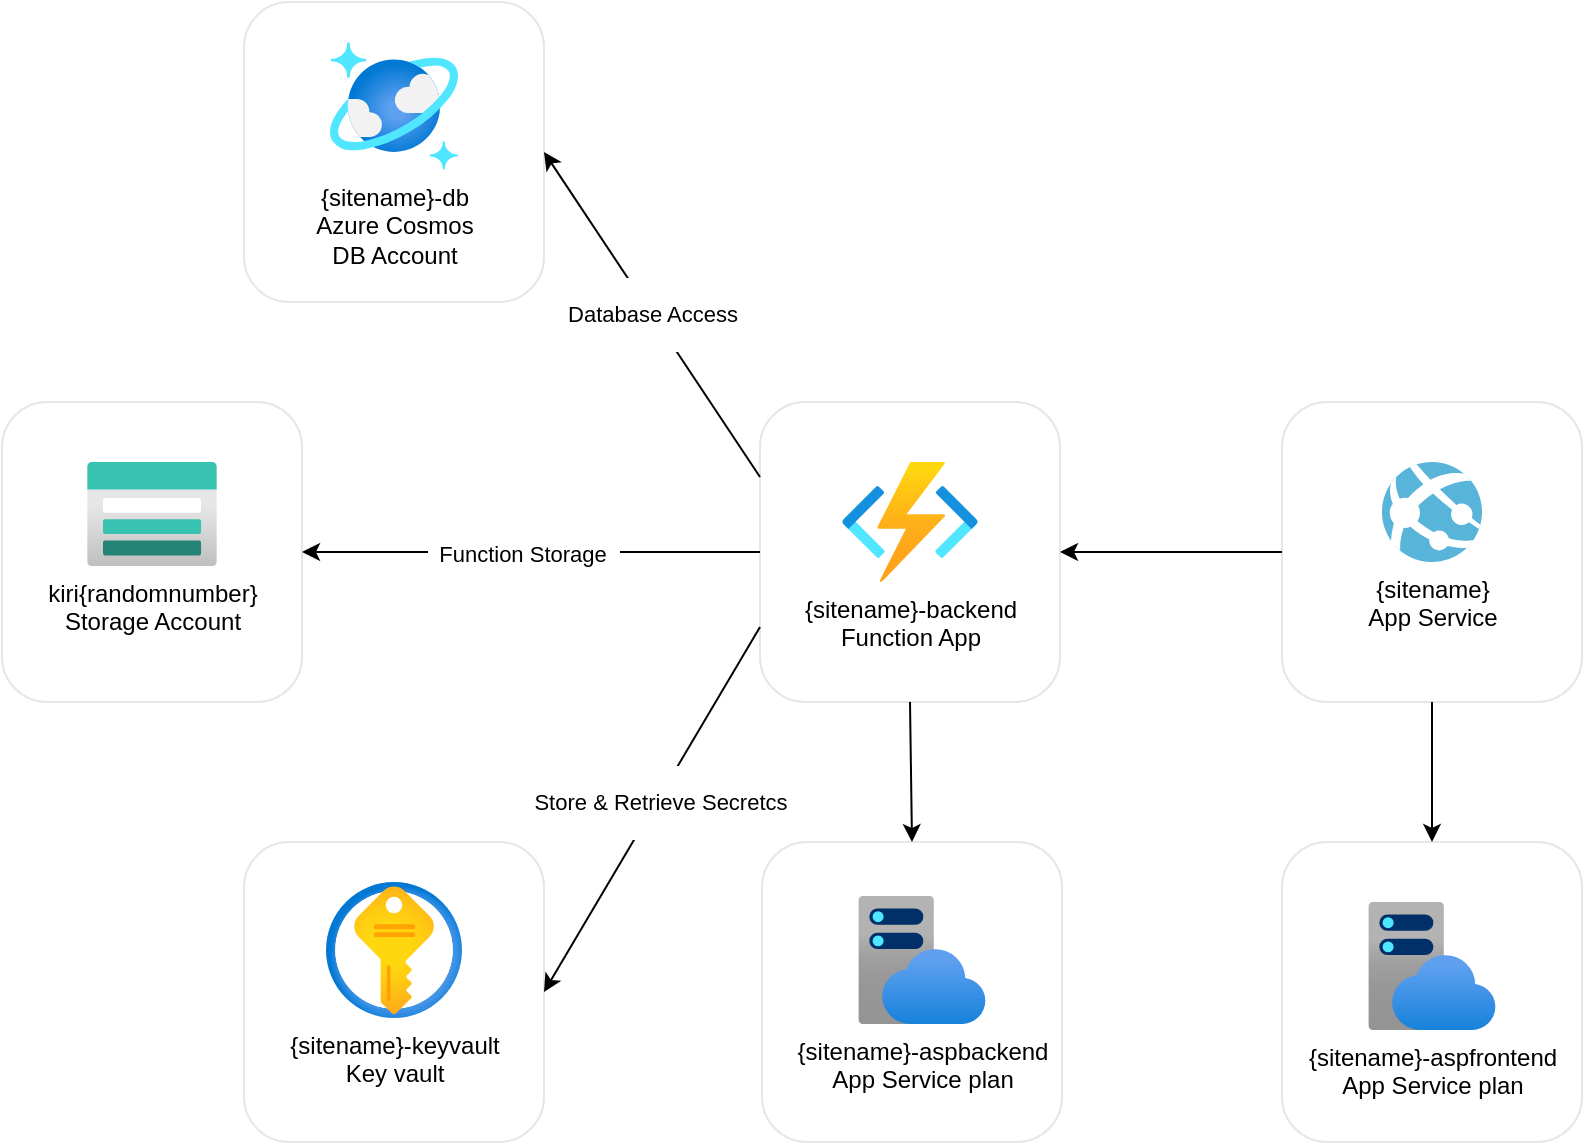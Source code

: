 <mxfile version="15.3.2" type="github">
  <diagram id="YGflYH7S-0JcMB-x-eqp" name="Page-1">
    <mxGraphModel dx="1865" dy="579" grid="1" gridSize="10" guides="1" tooltips="1" connect="1" arrows="1" fold="1" page="1" pageScale="1" pageWidth="827" pageHeight="1169" math="0" shadow="0">
      <root>
        <mxCell id="0" />
        <mxCell id="1" parent="0" />
        <mxCell id="0DDxzS_s1WOMT-R_WDR--12" value="" style="group" parent="1" vertex="1" connectable="0">
          <mxGeometry x="319" y="250" width="150" height="150" as="geometry" />
        </mxCell>
        <mxCell id="0DDxzS_s1WOMT-R_WDR--8" value="" style="rounded=1;whiteSpace=wrap;html=1;strokeColor=#E6E6E6;" parent="0DDxzS_s1WOMT-R_WDR--12" vertex="1">
          <mxGeometry width="150" height="150" as="geometry" />
        </mxCell>
        <mxCell id="0DDxzS_s1WOMT-R_WDR--2" value="{sitename}-backend&lt;br&gt;Function App" style="aspect=fixed;html=1;points=[];align=center;image;fontSize=12;image=img/lib/azure2/iot/Function_Apps.svg;" parent="0DDxzS_s1WOMT-R_WDR--12" vertex="1">
          <mxGeometry x="41" y="30" width="68" height="60" as="geometry" />
        </mxCell>
        <mxCell id="0DDxzS_s1WOMT-R_WDR--14" value="" style="group" parent="1" vertex="1" connectable="0">
          <mxGeometry x="580" y="250" width="150" height="150" as="geometry" />
        </mxCell>
        <mxCell id="0DDxzS_s1WOMT-R_WDR--13" value="" style="rounded=1;whiteSpace=wrap;html=1;strokeColor=#E6E6E6;" parent="0DDxzS_s1WOMT-R_WDR--14" vertex="1">
          <mxGeometry width="150" height="150" as="geometry" />
        </mxCell>
        <mxCell id="0DDxzS_s1WOMT-R_WDR--1" value="{sitename}&lt;br&gt;App Service" style="sketch=0;aspect=fixed;html=1;points=[];align=center;image;fontSize=12;image=img/lib/mscae/App_Services.svg;" parent="0DDxzS_s1WOMT-R_WDR--14" vertex="1">
          <mxGeometry x="50" y="30" width="50" height="50" as="geometry" />
        </mxCell>
        <mxCell id="0DDxzS_s1WOMT-R_WDR--17" value="" style="group" parent="1" vertex="1" connectable="0">
          <mxGeometry x="580" y="470" width="150" height="150" as="geometry" />
        </mxCell>
        <mxCell id="0DDxzS_s1WOMT-R_WDR--16" value="" style="rounded=1;whiteSpace=wrap;html=1;strokeColor=#E6E6E6;" parent="0DDxzS_s1WOMT-R_WDR--17" vertex="1">
          <mxGeometry width="150" height="150" as="geometry" />
        </mxCell>
        <mxCell id="0DDxzS_s1WOMT-R_WDR--4" value="{sitename}-aspfrontend&lt;br&gt;App Service plan" style="aspect=fixed;html=1;points=[];align=center;image;fontSize=12;image=img/lib/azure2/app_services/App_Service_Plans.svg;" parent="0DDxzS_s1WOMT-R_WDR--17" vertex="1">
          <mxGeometry x="43" y="30" width="64" height="64" as="geometry" />
        </mxCell>
        <mxCell id="0DDxzS_s1WOMT-R_WDR--23" value="" style="group" parent="1" vertex="1" connectable="0">
          <mxGeometry x="-60" y="250" width="150" height="150" as="geometry" />
        </mxCell>
        <mxCell id="0DDxzS_s1WOMT-R_WDR--22" value="" style="rounded=1;whiteSpace=wrap;html=1;strokeColor=#E6E6E6;" parent="0DDxzS_s1WOMT-R_WDR--23" vertex="1">
          <mxGeometry width="150" height="150" as="geometry" />
        </mxCell>
        <mxCell id="0DDxzS_s1WOMT-R_WDR--7" value="kiri{randomnumber}&lt;br&gt;Storage Account" style="aspect=fixed;html=1;points=[];align=center;image;fontSize=12;image=img/lib/azure2/storage/Storage_Accounts.svg;" parent="0DDxzS_s1WOMT-R_WDR--23" vertex="1">
          <mxGeometry x="42.5" y="30" width="65" height="52" as="geometry" />
        </mxCell>
        <mxCell id="0DDxzS_s1WOMT-R_WDR--25" value="" style="group" parent="1" vertex="1" connectable="0">
          <mxGeometry x="61" y="50" width="150" height="150" as="geometry" />
        </mxCell>
        <mxCell id="0DDxzS_s1WOMT-R_WDR--24" value="" style="rounded=1;whiteSpace=wrap;html=1;strokeColor=#E6E6E6;" parent="0DDxzS_s1WOMT-R_WDR--25" vertex="1">
          <mxGeometry width="150" height="150" as="geometry" />
        </mxCell>
        <mxCell id="0DDxzS_s1WOMT-R_WDR--6" value="{sitename}-db&lt;br&gt;Azure Cosmos &lt;br&gt;DB Account" style="aspect=fixed;html=1;points=[];align=center;image;fontSize=12;image=img/lib/azure2/databases/Azure_Cosmos_DB.svg;" parent="0DDxzS_s1WOMT-R_WDR--25" vertex="1">
          <mxGeometry x="43" y="20" width="64" height="64" as="geometry" />
        </mxCell>
        <mxCell id="0DDxzS_s1WOMT-R_WDR--26" style="edgeStyle=orthogonalEdgeStyle;rounded=0;orthogonalLoop=1;jettySize=auto;html=1;exitX=0;exitY=0.5;exitDx=0;exitDy=0;entryX=1;entryY=0.5;entryDx=0;entryDy=0;" parent="1" source="0DDxzS_s1WOMT-R_WDR--8" target="0DDxzS_s1WOMT-R_WDR--22" edge="1">
          <mxGeometry relative="1" as="geometry" />
        </mxCell>
        <mxCell id="cDFif1h-3yhL70TAoYYn-1" value="Text" style="edgeLabel;html=1;align=center;verticalAlign=middle;resizable=0;points=[];" vertex="1" connectable="0" parent="0DDxzS_s1WOMT-R_WDR--26">
          <mxGeometry x="0.256" y="1" relative="1" as="geometry">
            <mxPoint as="offset" />
          </mxGeometry>
        </mxCell>
        <mxCell id="cDFif1h-3yhL70TAoYYn-2" value="&lt;p style=&quot;line-height: 140%&quot;&gt;&amp;nbsp; Function Storage&amp;nbsp;&amp;nbsp;&lt;/p&gt;" style="edgeLabel;html=1;align=center;verticalAlign=middle;resizable=0;points=[];" vertex="1" connectable="0" parent="0DDxzS_s1WOMT-R_WDR--26">
          <mxGeometry x="0.23" relative="1" as="geometry">
            <mxPoint x="22" y="1" as="offset" />
          </mxGeometry>
        </mxCell>
        <mxCell id="0DDxzS_s1WOMT-R_WDR--27" value="" style="group" parent="1" vertex="1" connectable="0">
          <mxGeometry x="61" y="470" width="150" height="150" as="geometry" />
        </mxCell>
        <mxCell id="0DDxzS_s1WOMT-R_WDR--19" value="" style="rounded=1;whiteSpace=wrap;html=1;strokeColor=#E6E6E6;container=0;" parent="0DDxzS_s1WOMT-R_WDR--27" vertex="1">
          <mxGeometry width="150" height="150" as="geometry" />
        </mxCell>
        <mxCell id="0DDxzS_s1WOMT-R_WDR--5" value="{sitename}-keyvault&lt;br&gt;Key vault" style="aspect=fixed;html=1;points=[];align=center;image;fontSize=12;image=img/lib/azure2/security/Key_Vaults.svg;container=0;" parent="0DDxzS_s1WOMT-R_WDR--27" vertex="1">
          <mxGeometry x="41" y="20" width="68" height="68" as="geometry" />
        </mxCell>
        <mxCell id="0DDxzS_s1WOMT-R_WDR--28" value="" style="group" parent="1" vertex="1" connectable="0">
          <mxGeometry x="320" y="470" width="150" height="150" as="geometry" />
        </mxCell>
        <mxCell id="0DDxzS_s1WOMT-R_WDR--15" value="" style="rounded=1;whiteSpace=wrap;html=1;strokeColor=#E6E6E6;container=0;" parent="0DDxzS_s1WOMT-R_WDR--28" vertex="1">
          <mxGeometry width="150" height="150" as="geometry" />
        </mxCell>
        <mxCell id="0DDxzS_s1WOMT-R_WDR--3" value="{sitename}-aspbackend&lt;br&gt;App Service plan" style="aspect=fixed;html=1;points=[];align=center;image;fontSize=12;image=img/lib/azure2/app_services/App_Service_Plans.svg;container=0;" parent="0DDxzS_s1WOMT-R_WDR--28" vertex="1">
          <mxGeometry x="48" y="27" width="64" height="64" as="geometry" />
        </mxCell>
        <mxCell id="0DDxzS_s1WOMT-R_WDR--29" value="&lt;p style=&quot;line-height: 140%&quot;&gt;&amp;nbsp; Database Access&amp;nbsp;&amp;nbsp;&lt;/p&gt;" style="rounded=0;orthogonalLoop=1;jettySize=auto;html=1;exitX=0;exitY=0.25;exitDx=0;exitDy=0;entryX=1;entryY=0.5;entryDx=0;entryDy=0;" parent="1" source="0DDxzS_s1WOMT-R_WDR--8" target="0DDxzS_s1WOMT-R_WDR--24" edge="1">
          <mxGeometry relative="1" as="geometry">
            <mxPoint x="329" y="335" as="sourcePoint" />
            <mxPoint x="221" y="335" as="targetPoint" />
          </mxGeometry>
        </mxCell>
        <mxCell id="0DDxzS_s1WOMT-R_WDR--30" style="rounded=0;orthogonalLoop=1;jettySize=auto;html=1;exitX=0;exitY=0.75;exitDx=0;exitDy=0;entryX=1;entryY=0.5;entryDx=0;entryDy=0;" parent="1" source="0DDxzS_s1WOMT-R_WDR--8" target="0DDxzS_s1WOMT-R_WDR--19" edge="1">
          <mxGeometry relative="1" as="geometry">
            <mxPoint x="329" y="335" as="sourcePoint" />
            <mxPoint x="221" y="135" as="targetPoint" />
          </mxGeometry>
        </mxCell>
        <mxCell id="cDFif1h-3yhL70TAoYYn-6" value="&lt;p style=&quot;line-height: 140%&quot;&gt;&amp;nbsp; Store &amp;amp; Retrieve Secretcs&amp;nbsp;&amp;nbsp;&lt;/p&gt;" style="edgeLabel;html=1;align=center;verticalAlign=middle;resizable=0;points=[];" vertex="1" connectable="0" parent="0DDxzS_s1WOMT-R_WDR--30">
          <mxGeometry x="-0.094" y="-2" relative="1" as="geometry">
            <mxPoint y="6" as="offset" />
          </mxGeometry>
        </mxCell>
        <mxCell id="cDFif1h-3yhL70TAoYYn-7" style="edgeStyle=none;rounded=0;orthogonalLoop=1;jettySize=auto;html=1;exitX=0;exitY=0.5;exitDx=0;exitDy=0;entryX=1;entryY=0.5;entryDx=0;entryDy=0;" edge="1" parent="1" source="0DDxzS_s1WOMT-R_WDR--13" target="0DDxzS_s1WOMT-R_WDR--8">
          <mxGeometry relative="1" as="geometry" />
        </mxCell>
        <mxCell id="cDFif1h-3yhL70TAoYYn-8" style="edgeStyle=none;rounded=0;orthogonalLoop=1;jettySize=auto;html=1;exitX=0.5;exitY=1;exitDx=0;exitDy=0;entryX=0.5;entryY=0;entryDx=0;entryDy=0;" edge="1" parent="1" source="0DDxzS_s1WOMT-R_WDR--8" target="0DDxzS_s1WOMT-R_WDR--15">
          <mxGeometry relative="1" as="geometry" />
        </mxCell>
        <mxCell id="cDFif1h-3yhL70TAoYYn-9" style="edgeStyle=none;rounded=0;orthogonalLoop=1;jettySize=auto;html=1;exitX=0.5;exitY=1;exitDx=0;exitDy=0;entryX=0.5;entryY=0;entryDx=0;entryDy=0;" edge="1" parent="1" source="0DDxzS_s1WOMT-R_WDR--13" target="0DDxzS_s1WOMT-R_WDR--16">
          <mxGeometry relative="1" as="geometry" />
        </mxCell>
      </root>
    </mxGraphModel>
  </diagram>
</mxfile>
